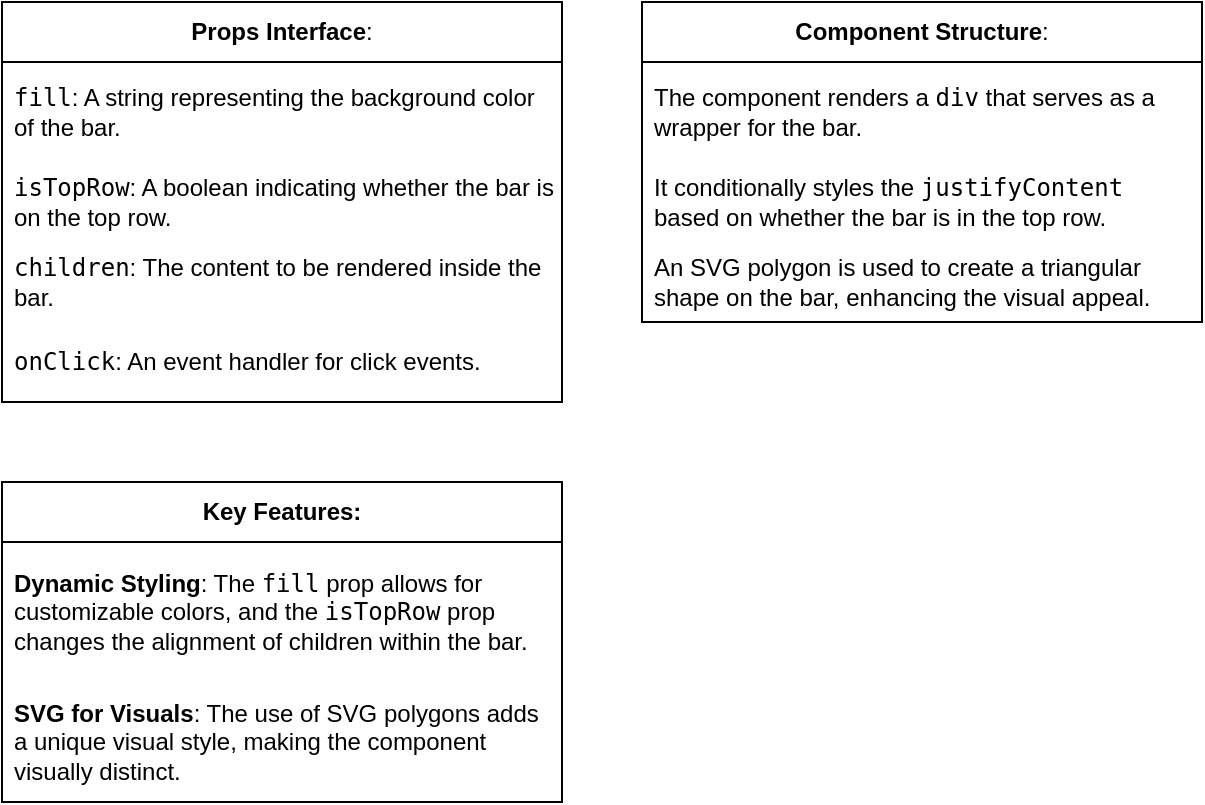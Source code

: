 <mxfile>
    <diagram id="3Zd8U3umcYsmvUc-5Q_V" name="Page-1">
        <mxGraphModel dx="867" dy="602" grid="1" gridSize="10" guides="1" tooltips="1" connect="1" arrows="1" fold="1" page="1" pageScale="1" pageWidth="850" pageHeight="1100" math="0" shadow="0">
            <root>
                <mxCell id="0"/>
                <mxCell id="1" parent="0"/>
                <mxCell id="2" value="&lt;strong&gt;Props Interface&lt;/strong&gt;:" style="swimlane;fontStyle=0;childLayout=stackLayout;horizontal=1;startSize=30;horizontalStack=0;resizeParent=1;resizeParentMax=0;resizeLast=0;collapsible=1;marginBottom=0;whiteSpace=wrap;html=1;" vertex="1" parent="1">
                    <mxGeometry x="40" y="40" width="280" height="200" as="geometry"/>
                </mxCell>
                <mxCell id="3" value="&lt;code&gt;fill&lt;/code&gt;: A string representing the background color of the bar." style="text;strokeColor=none;fillColor=none;align=left;verticalAlign=middle;spacingLeft=4;spacingRight=4;overflow=hidden;points=[[0,0.5],[1,0.5]];portConstraint=eastwest;rotatable=0;whiteSpace=wrap;html=1;" vertex="1" parent="2">
                    <mxGeometry y="30" width="280" height="50" as="geometry"/>
                </mxCell>
                <mxCell id="4" value="&lt;code&gt;isTopRow&lt;/code&gt;: A boolean indicating whether the bar is on the top row." style="text;strokeColor=none;fillColor=none;align=left;verticalAlign=middle;spacingLeft=4;spacingRight=4;overflow=hidden;points=[[0,0.5],[1,0.5]];portConstraint=eastwest;rotatable=0;whiteSpace=wrap;html=1;" vertex="1" parent="2">
                    <mxGeometry y="80" width="280" height="40" as="geometry"/>
                </mxCell>
                <mxCell id="5" value="&lt;code&gt;children&lt;/code&gt;: The content to be rendered inside the bar." style="text;strokeColor=none;fillColor=none;align=left;verticalAlign=middle;spacingLeft=4;spacingRight=4;overflow=hidden;points=[[0,0.5],[1,0.5]];portConstraint=eastwest;rotatable=0;whiteSpace=wrap;html=1;" vertex="1" parent="2">
                    <mxGeometry y="120" width="280" height="40" as="geometry"/>
                </mxCell>
                <mxCell id="6" value="&lt;code&gt;onClick&lt;/code&gt;: An event handler for click events." style="text;strokeColor=none;fillColor=none;align=left;verticalAlign=middle;spacingLeft=4;spacingRight=4;overflow=hidden;points=[[0,0.5],[1,0.5]];portConstraint=eastwest;rotatable=0;whiteSpace=wrap;html=1;" vertex="1" parent="2">
                    <mxGeometry y="160" width="280" height="40" as="geometry"/>
                </mxCell>
                <mxCell id="7" value="&lt;strong&gt;Component Structure&lt;/strong&gt;:" style="swimlane;fontStyle=0;childLayout=stackLayout;horizontal=1;startSize=30;horizontalStack=0;resizeParent=1;resizeParentMax=0;resizeLast=0;collapsible=1;marginBottom=0;whiteSpace=wrap;html=1;" vertex="1" parent="1">
                    <mxGeometry x="360" y="40" width="280" height="160" as="geometry"/>
                </mxCell>
                <mxCell id="8" value="The component renders a &lt;code&gt;div&lt;/code&gt; that serves as a wrapper for the bar." style="text;strokeColor=none;fillColor=none;align=left;verticalAlign=middle;spacingLeft=4;spacingRight=4;overflow=hidden;points=[[0,0.5],[1,0.5]];portConstraint=eastwest;rotatable=0;whiteSpace=wrap;html=1;" vertex="1" parent="7">
                    <mxGeometry y="30" width="280" height="50" as="geometry"/>
                </mxCell>
                <mxCell id="9" value="It conditionally styles the &lt;code&gt;justifyContent&lt;/code&gt; based on whether the bar is in the top row." style="text;strokeColor=none;fillColor=none;align=left;verticalAlign=middle;spacingLeft=4;spacingRight=4;overflow=hidden;points=[[0,0.5],[1,0.5]];portConstraint=eastwest;rotatable=0;whiteSpace=wrap;html=1;" vertex="1" parent="7">
                    <mxGeometry y="80" width="280" height="40" as="geometry"/>
                </mxCell>
                <mxCell id="10" value="An SVG polygon is used to create a triangular shape on the bar, enhancing the visual appeal." style="text;strokeColor=none;fillColor=none;align=left;verticalAlign=middle;spacingLeft=4;spacingRight=4;overflow=hidden;points=[[0,0.5],[1,0.5]];portConstraint=eastwest;rotatable=0;whiteSpace=wrap;html=1;" vertex="1" parent="7">
                    <mxGeometry y="120" width="280" height="40" as="geometry"/>
                </mxCell>
                <mxCell id="12" value="&lt;b&gt;Key Features:&lt;/b&gt;" style="swimlane;fontStyle=0;childLayout=stackLayout;horizontal=1;startSize=30;horizontalStack=0;resizeParent=1;resizeParentMax=0;resizeLast=0;collapsible=1;marginBottom=0;whiteSpace=wrap;html=1;" vertex="1" parent="1">
                    <mxGeometry x="40" y="280" width="280" height="160" as="geometry"/>
                </mxCell>
                <mxCell id="13" value="&lt;strong&gt;Dynamic Styling&lt;/strong&gt;: The &lt;code&gt;fill&lt;/code&gt; prop allows for customizable colors, and the &lt;code&gt;isTopRow&lt;/code&gt; prop changes the alignment of children within the bar." style="text;strokeColor=none;fillColor=none;align=left;verticalAlign=middle;spacingLeft=4;spacingRight=4;overflow=hidden;points=[[0,0.5],[1,0.5]];portConstraint=eastwest;rotatable=0;whiteSpace=wrap;html=1;" vertex="1" parent="12">
                    <mxGeometry y="30" width="280" height="70" as="geometry"/>
                </mxCell>
                <mxCell id="14" value="&lt;strong&gt;SVG for Visuals&lt;/strong&gt;: The use of SVG polygons adds a unique visual style, making the component visually distinct." style="text;strokeColor=none;fillColor=none;align=left;verticalAlign=middle;spacingLeft=4;spacingRight=4;overflow=hidden;points=[[0,0.5],[1,0.5]];portConstraint=eastwest;rotatable=0;whiteSpace=wrap;html=1;" vertex="1" parent="12">
                    <mxGeometry y="100" width="280" height="60" as="geometry"/>
                </mxCell>
            </root>
        </mxGraphModel>
    </diagram>
</mxfile>